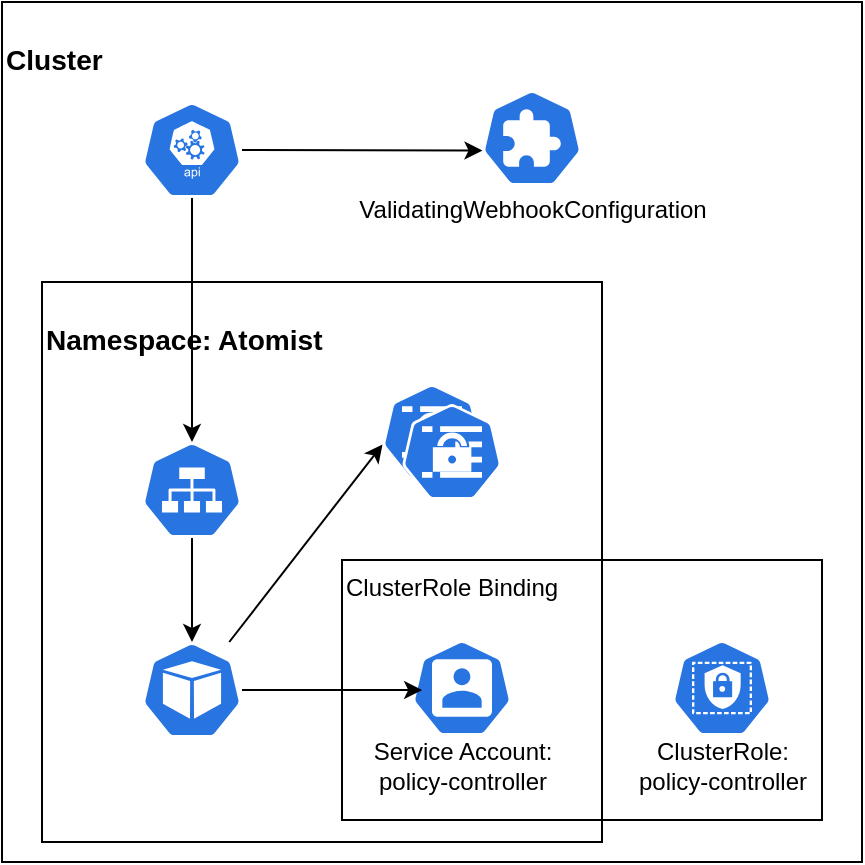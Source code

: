 <mxfile version="16.1.2" type="device"><diagram id="0M8NhJsRT3xfP_tPyyvR" name="Controller"><mxGraphModel dx="1106" dy="997" grid="1" gridSize="10" guides="1" tooltips="1" connect="1" arrows="1" fold="1" page="1" pageScale="1" pageWidth="850" pageHeight="1100" math="0" shadow="0"><root><mxCell id="0"/><mxCell id="1" parent="0"/><mxCell id="DnAxcxZFnKo1vyVfep9d-3" value="&lt;h3&gt;Cluster&lt;/h3&gt;" style="whiteSpace=wrap;html=1;aspect=fixed;fillColor=none;align=left;verticalAlign=top;" parent="1" vertex="1"><mxGeometry x="200" y="40" width="430" height="430" as="geometry"/></mxCell><mxCell id="DnAxcxZFnKo1vyVfep9d-4" value="&lt;h3&gt;Namespace: Atomist&lt;/h3&gt;" style="whiteSpace=wrap;html=1;aspect=fixed;fillColor=none;align=left;verticalAlign=top;" parent="1" vertex="1"><mxGeometry x="220" y="180" width="280" height="280" as="geometry"/></mxCell><mxCell id="DnAxcxZFnKo1vyVfep9d-12" value="" style="group" parent="1" vertex="1" connectable="0"><mxGeometry x="370" y="319" width="240" height="130" as="geometry"/></mxCell><mxCell id="DnAxcxZFnKo1vyVfep9d-6" value="" style="group" parent="DnAxcxZFnKo1vyVfep9d-12" vertex="1" connectable="0"><mxGeometry x="140" y="40" width="100" height="78" as="geometry"/></mxCell><mxCell id="DnAxcxZFnKo1vyVfep9d-1" value="" style="sketch=0;html=1;dashed=0;whitespace=wrap;fillColor=#2875E2;strokeColor=#ffffff;points=[[0.005,0.63,0],[0.1,0.2,0],[0.9,0.2,0],[0.5,0,0],[0.995,0.63,0],[0.72,0.99,0],[0.5,1,0],[0.28,0.99,0]];shape=mxgraph.kubernetes.icon;prIcon=role" parent="DnAxcxZFnKo1vyVfep9d-6" vertex="1"><mxGeometry x="25" width="50" height="48" as="geometry"/></mxCell><mxCell id="DnAxcxZFnKo1vyVfep9d-5" value="ClusterRole: &lt;br&gt;policy-controller" style="text;html=1;resizable=0;autosize=1;align=center;verticalAlign=middle;points=[];fillColor=none;strokeColor=none;rounded=0;" parent="DnAxcxZFnKo1vyVfep9d-6" vertex="1"><mxGeometry y="48" width="100" height="30" as="geometry"/></mxCell><mxCell id="DnAxcxZFnKo1vyVfep9d-8" value="" style="group" parent="DnAxcxZFnKo1vyVfep9d-12" vertex="1" connectable="0"><mxGeometry x="10" y="40" width="100" height="78" as="geometry"/></mxCell><mxCell id="DnAxcxZFnKo1vyVfep9d-2" value="" style="sketch=0;html=1;dashed=0;whitespace=wrap;fillColor=#2875E2;strokeColor=#ffffff;points=[[0.005,0.63,0],[0.1,0.2,0],[0.9,0.2,0],[0.5,0,0],[0.995,0.63,0],[0.72,0.99,0],[0.5,1,0],[0.28,0.99,0]];shape=mxgraph.kubernetes.icon;prIcon=user;container=1;" parent="DnAxcxZFnKo1vyVfep9d-8" vertex="1"><mxGeometry x="25" width="50" height="48" as="geometry"/></mxCell><mxCell id="DnAxcxZFnKo1vyVfep9d-7" value="Service Account:&lt;br&gt;policy-controller" style="text;html=1;resizable=0;autosize=1;align=center;verticalAlign=middle;points=[];fillColor=none;strokeColor=none;rounded=0;" parent="DnAxcxZFnKo1vyVfep9d-8" vertex="1"><mxGeometry y="48" width="100" height="30" as="geometry"/></mxCell><mxCell id="DnAxcxZFnKo1vyVfep9d-10" value="ClusterRole Binding" style="rounded=0;whiteSpace=wrap;html=1;fillColor=none;align=left;verticalAlign=top;" parent="DnAxcxZFnKo1vyVfep9d-12" vertex="1"><mxGeometry width="240" height="130" as="geometry"/></mxCell><mxCell id="DnAxcxZFnKo1vyVfep9d-23" style="edgeStyle=none;rounded=0;orthogonalLoop=1;jettySize=auto;html=1;entryX=0.5;entryY=0;entryDx=0;entryDy=0;entryPerimeter=0;" parent="1" source="DnAxcxZFnKo1vyVfep9d-13" target="DnAxcxZFnKo1vyVfep9d-14" edge="1"><mxGeometry relative="1" as="geometry"/></mxCell><mxCell id="DnAxcxZFnKo1vyVfep9d-13" value="" style="sketch=0;html=1;dashed=0;whitespace=wrap;fillColor=#2875E2;strokeColor=#ffffff;points=[[0.005,0.63,0],[0.1,0.2,0],[0.9,0.2,0],[0.5,0,0],[0.995,0.63,0],[0.72,0.99,0],[0.5,1,0],[0.28,0.99,0]];shape=mxgraph.kubernetes.icon;prIcon=svc" parent="1" vertex="1"><mxGeometry x="270" y="260" width="50" height="48" as="geometry"/></mxCell><mxCell id="DnAxcxZFnKo1vyVfep9d-22" style="edgeStyle=none;rounded=0;orthogonalLoop=1;jettySize=auto;html=1;entryX=0.167;entryY=0.5;entryDx=0;entryDy=0;entryPerimeter=0;" parent="1" source="DnAxcxZFnKo1vyVfep9d-14" target="DnAxcxZFnKo1vyVfep9d-10" edge="1"><mxGeometry relative="1" as="geometry"/></mxCell><mxCell id="RDqv0fJp3zbPmnGg8U7B-2" style="rounded=0;orthogonalLoop=1;jettySize=auto;html=1;entryX=0.005;entryY=0.63;entryDx=0;entryDy=0;entryPerimeter=0;" edge="1" parent="1" source="DnAxcxZFnKo1vyVfep9d-14" target="RDqv0fJp3zbPmnGg8U7B-1"><mxGeometry relative="1" as="geometry"/></mxCell><mxCell id="DnAxcxZFnKo1vyVfep9d-14" value="" style="sketch=0;html=1;dashed=0;whitespace=wrap;fillColor=#2875E2;strokeColor=#ffffff;points=[[0.005,0.63,0],[0.1,0.2,0],[0.9,0.2,0],[0.5,0,0],[0.995,0.63,0],[0.72,0.99,0],[0.5,1,0],[0.28,0.99,0]];shape=mxgraph.kubernetes.icon;prIcon=pod" parent="1" vertex="1"><mxGeometry x="270" y="360" width="50" height="48" as="geometry"/></mxCell><mxCell id="DnAxcxZFnKo1vyVfep9d-17" style="edgeStyle=orthogonalEdgeStyle;rounded=0;orthogonalLoop=1;jettySize=auto;html=1;entryX=0.5;entryY=0;entryDx=0;entryDy=0;entryPerimeter=0;" parent="1" source="DnAxcxZFnKo1vyVfep9d-15" target="DnAxcxZFnKo1vyVfep9d-13" edge="1"><mxGeometry relative="1" as="geometry"/></mxCell><mxCell id="DnAxcxZFnKo1vyVfep9d-21" style="rounded=0;orthogonalLoop=1;jettySize=auto;html=1;entryX=0.005;entryY=0.63;entryDx=0;entryDy=0;entryPerimeter=0;" parent="1" source="DnAxcxZFnKo1vyVfep9d-15" target="DnAxcxZFnKo1vyVfep9d-18" edge="1"><mxGeometry relative="1" as="geometry"/></mxCell><mxCell id="DnAxcxZFnKo1vyVfep9d-15" value="" style="sketch=0;html=1;dashed=0;whitespace=wrap;fillColor=#2875E2;strokeColor=#ffffff;points=[[0.005,0.63,0],[0.1,0.2,0],[0.9,0.2,0],[0.5,0,0],[0.995,0.63,0],[0.72,0.99,0],[0.5,1,0],[0.28,0.99,0]];shape=mxgraph.kubernetes.icon;prIcon=api" parent="1" vertex="1"><mxGeometry x="270" y="90" width="50" height="48" as="geometry"/></mxCell><mxCell id="DnAxcxZFnKo1vyVfep9d-20" value="" style="group" parent="1" vertex="1" connectable="0"><mxGeometry x="370" y="84" width="190" height="70" as="geometry"/></mxCell><mxCell id="DnAxcxZFnKo1vyVfep9d-18" value="" style="sketch=0;html=1;dashed=0;whitespace=wrap;fillColor=#2875E2;strokeColor=#ffffff;points=[[0.005,0.63,0],[0.1,0.2,0],[0.9,0.2,0],[0.5,0,0],[0.995,0.63,0],[0.72,0.99,0],[0.5,1,0],[0.28,0.99,0]];shape=mxgraph.kubernetes.icon;prIcon=crd" parent="DnAxcxZFnKo1vyVfep9d-20" vertex="1"><mxGeometry x="70" width="50" height="48" as="geometry"/></mxCell><mxCell id="DnAxcxZFnKo1vyVfep9d-19" value="ValidatingWebhookConfiguration" style="text;html=1;resizable=0;autosize=1;align=center;verticalAlign=middle;points=[];fillColor=none;strokeColor=none;rounded=0;" parent="DnAxcxZFnKo1vyVfep9d-20" vertex="1"><mxGeometry y="50" width="190" height="20" as="geometry"/></mxCell><mxCell id="RDqv0fJp3zbPmnGg8U7B-1" value="" style="sketch=0;html=1;dashed=0;whitespace=wrap;fillColor=#2875E2;strokeColor=#ffffff;points=[[0.005,0.63,0],[0.1,0.2,0],[0.9,0.2,0],[0.5,0,0],[0.995,0.63,0],[0.72,0.99,0],[0.5,1,0],[0.28,0.99,0]];shape=mxgraph.kubernetes.icon;prIcon=secret" vertex="1" parent="1"><mxGeometry x="390" y="231" width="50" height="48" as="geometry"/></mxCell><mxCell id="RDqv0fJp3zbPmnGg8U7B-3" value="" style="sketch=0;html=1;dashed=0;whitespace=wrap;fillColor=#2875E2;strokeColor=#ffffff;points=[[0.005,0.63,0],[0.1,0.2,0],[0.9,0.2,0],[0.5,0,0],[0.995,0.63,0],[0.72,0.99,0],[0.5,1,0],[0.28,0.99,0]];shape=mxgraph.kubernetes.icon;prIcon=secret" vertex="1" parent="1"><mxGeometry x="400" y="241" width="50" height="48" as="geometry"/></mxCell></root></mxGraphModel></diagram></mxfile>